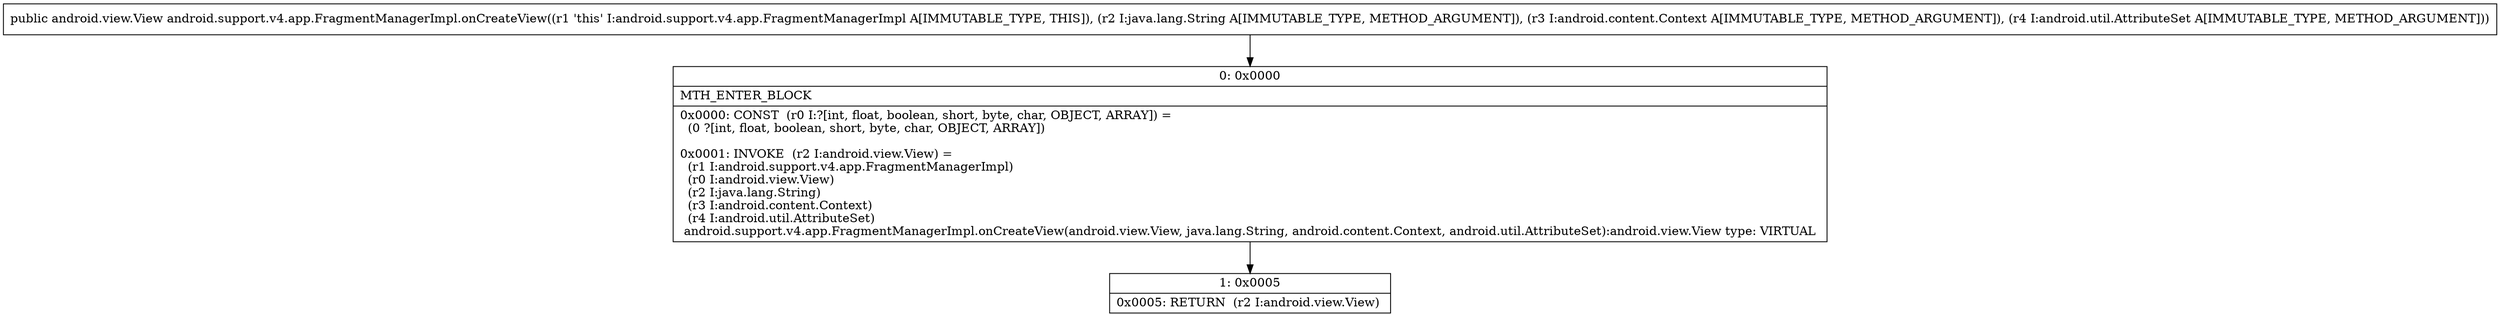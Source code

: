 digraph "CFG forandroid.support.v4.app.FragmentManagerImpl.onCreateView(Ljava\/lang\/String;Landroid\/content\/Context;Landroid\/util\/AttributeSet;)Landroid\/view\/View;" {
Node_0 [shape=record,label="{0\:\ 0x0000|MTH_ENTER_BLOCK\l|0x0000: CONST  (r0 I:?[int, float, boolean, short, byte, char, OBJECT, ARRAY]) = \l  (0 ?[int, float, boolean, short, byte, char, OBJECT, ARRAY])\l \l0x0001: INVOKE  (r2 I:android.view.View) = \l  (r1 I:android.support.v4.app.FragmentManagerImpl)\l  (r0 I:android.view.View)\l  (r2 I:java.lang.String)\l  (r3 I:android.content.Context)\l  (r4 I:android.util.AttributeSet)\l android.support.v4.app.FragmentManagerImpl.onCreateView(android.view.View, java.lang.String, android.content.Context, android.util.AttributeSet):android.view.View type: VIRTUAL \l}"];
Node_1 [shape=record,label="{1\:\ 0x0005|0x0005: RETURN  (r2 I:android.view.View) \l}"];
MethodNode[shape=record,label="{public android.view.View android.support.v4.app.FragmentManagerImpl.onCreateView((r1 'this' I:android.support.v4.app.FragmentManagerImpl A[IMMUTABLE_TYPE, THIS]), (r2 I:java.lang.String A[IMMUTABLE_TYPE, METHOD_ARGUMENT]), (r3 I:android.content.Context A[IMMUTABLE_TYPE, METHOD_ARGUMENT]), (r4 I:android.util.AttributeSet A[IMMUTABLE_TYPE, METHOD_ARGUMENT])) }"];
MethodNode -> Node_0;
Node_0 -> Node_1;
}


